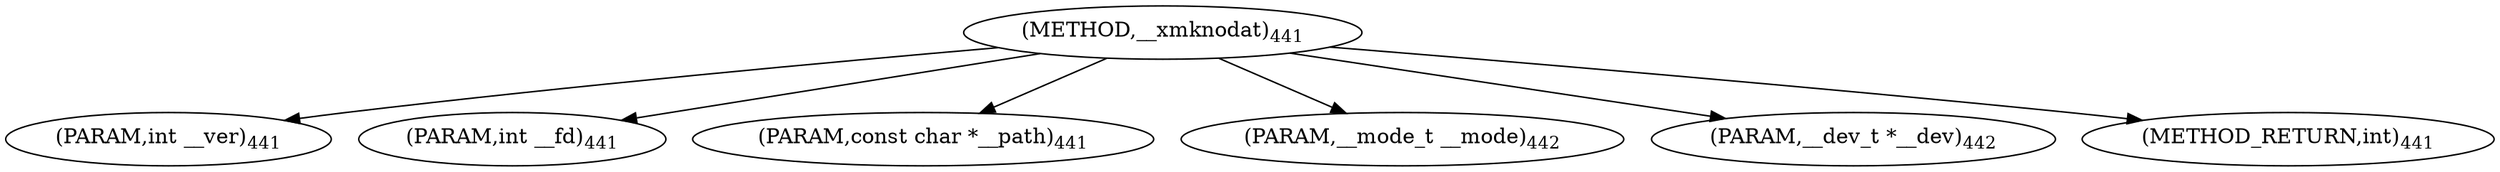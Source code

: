 digraph "__xmknodat" {  
"33548" [label = <(METHOD,__xmknodat)<SUB>441</SUB>> ]
"33549" [label = <(PARAM,int __ver)<SUB>441</SUB>> ]
"33550" [label = <(PARAM,int __fd)<SUB>441</SUB>> ]
"33551" [label = <(PARAM,const char *__path)<SUB>441</SUB>> ]
"33552" [label = <(PARAM,__mode_t __mode)<SUB>442</SUB>> ]
"33553" [label = <(PARAM,__dev_t *__dev)<SUB>442</SUB>> ]
"33554" [label = <(METHOD_RETURN,int)<SUB>441</SUB>> ]
  "33548" -> "33549" 
  "33548" -> "33550" 
  "33548" -> "33551" 
  "33548" -> "33552" 
  "33548" -> "33553" 
  "33548" -> "33554" 
}
